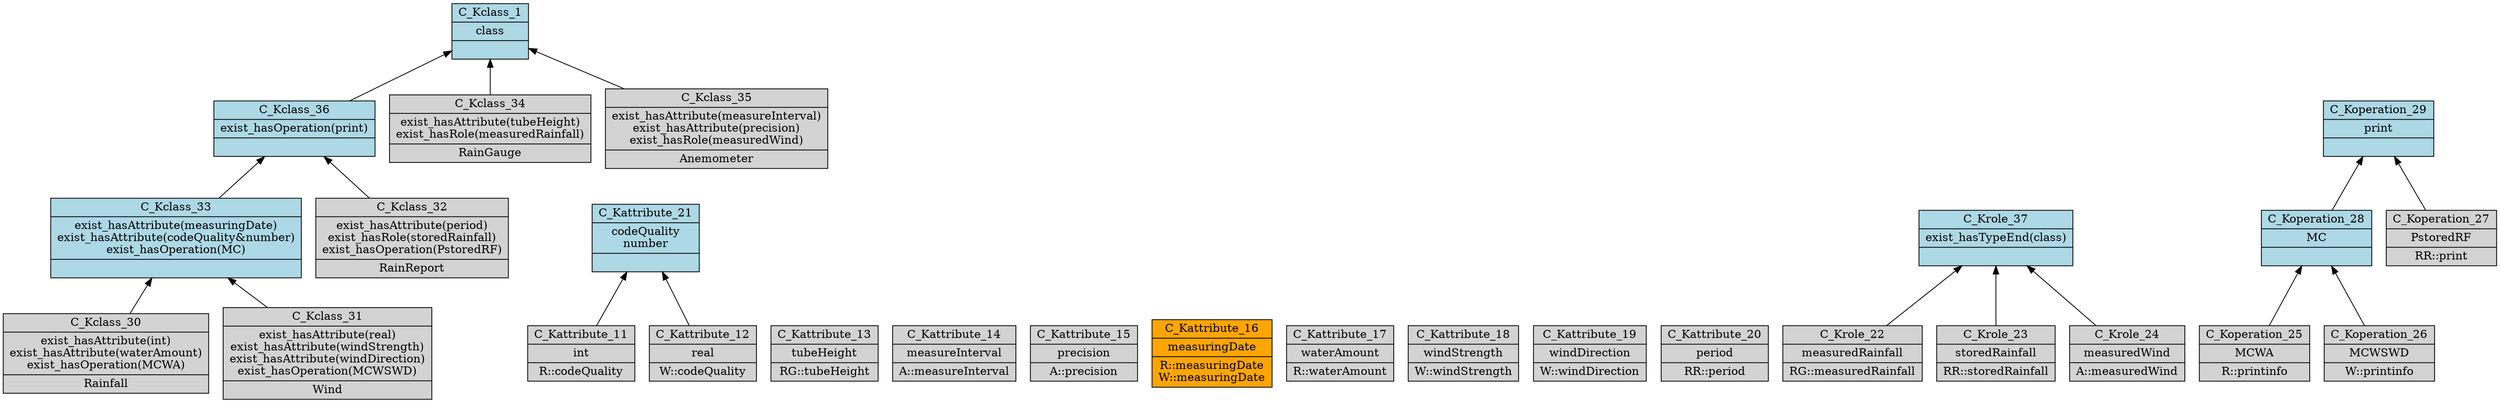 digraph G { 
	rankdir=BT;
subgraph Kclass { 
label="Kclass";
30 [shape=record,style=filled,label="{C_Kclass_30|exist_hasAttribute(int)\nexist_hasAttribute(waterAmount)\nexist_hasOperation(MCWA)\n|Rainfall\n}"];
31 [shape=record,style=filled,label="{C_Kclass_31|exist_hasAttribute(real)\nexist_hasAttribute(windStrength)\nexist_hasAttribute(windDirection)\nexist_hasOperation(MCWSWD)\n|Wind\n}"];
32 [shape=record,style=filled,label="{C_Kclass_32|exist_hasAttribute(period)\nexist_hasRole(storedRainfall)\nexist_hasOperation(PstoredRF)\n|RainReport\n}"];
33 [shape=record,style=filled,fillcolor=lightblue,label="{C_Kclass_33|exist_hasAttribute(measuringDate)\nexist_hasAttribute(codeQuality&number)\nexist_hasOperation(MC)\n|}"];
34 [shape=record,style=filled,label="{C_Kclass_34|exist_hasAttribute(tubeHeight)\nexist_hasRole(measuredRainfall)\n|RainGauge\n}"];
35 [shape=record,style=filled,label="{C_Kclass_35|exist_hasAttribute(measureInterval)\nexist_hasAttribute(precision)\nexist_hasRole(measuredWind)\n|Anemometer\n}"];
36 [shape=record,style=filled,fillcolor=lightblue,label="{C_Kclass_36|exist_hasOperation(print)\n|}"];
1 [shape=record,style=filled,fillcolor=lightblue,label="{C_Kclass_1|class\n|}"];
	30 -> 33
	31 -> 33
	32 -> 36
	33 -> 36
	34 -> 1
	35 -> 1
	36 -> 1
}
subgraph Kattribute { 
label="Kattribute";
11 [shape=record,style=filled,label="{C_Kattribute_11|int\n|R::codeQuality\n}"];
12 [shape=record,style=filled,label="{C_Kattribute_12|real\n|W::codeQuality\n}"];
13 [shape=record,style=filled,label="{C_Kattribute_13|tubeHeight\n|RG::tubeHeight\n}"];
14 [shape=record,style=filled,label="{C_Kattribute_14|measureInterval\n|A::measureInterval\n}"];
15 [shape=record,style=filled,label="{C_Kattribute_15|precision\n|A::precision\n}"];
16 [shape=record,style=filled,fillcolor=orange,label="{C_Kattribute_16|measuringDate\n|R::measuringDate\nW::measuringDate\n}"];
17 [shape=record,style=filled,label="{C_Kattribute_17|waterAmount\n|R::waterAmount\n}"];
18 [shape=record,style=filled,label="{C_Kattribute_18|windStrength\n|W::windStrength\n}"];
19 [shape=record,style=filled,label="{C_Kattribute_19|windDirection\n|W::windDirection\n}"];
20 [shape=record,style=filled,label="{C_Kattribute_20|period\n|RR::period\n}"];
21 [shape=record,style=filled,fillcolor=lightblue,label="{C_Kattribute_21|codeQuality\nnumber\n|}"];
	11 -> 21
	12 -> 21
}
subgraph Krole { 
label="Krole";
22 [shape=record,style=filled,label="{C_Krole_22|measuredRainfall\n|RG::measuredRainfall\n}"];
23 [shape=record,style=filled,label="{C_Krole_23|storedRainfall\n|RR::storedRainfall\n}"];
24 [shape=record,style=filled,label="{C_Krole_24|measuredWind\n|A::measuredWind\n}"];
37 [shape=record,style=filled,fillcolor=lightblue,label="{C_Krole_37|exist_hasTypeEnd(class)\n|}"];
	22 -> 37
	23 -> 37
	24 -> 37
}
subgraph Koperation { 
label="Koperation";
25 [shape=record,style=filled,label="{C_Koperation_25|MCWA\n|R::printinfo\n}"];
26 [shape=record,style=filled,label="{C_Koperation_26|MCWSWD\n|W::printinfo\n}"];
27 [shape=record,style=filled,label="{C_Koperation_27|PstoredRF\n|RR::print\n}"];
28 [shape=record,style=filled,fillcolor=lightblue,label="{C_Koperation_28|MC\n|}"];
29 [shape=record,style=filled,fillcolor=lightblue,label="{C_Koperation_29|print\n|}"];
	25 -> 28
	26 -> 28
	27 -> 29
	28 -> 29
}
}